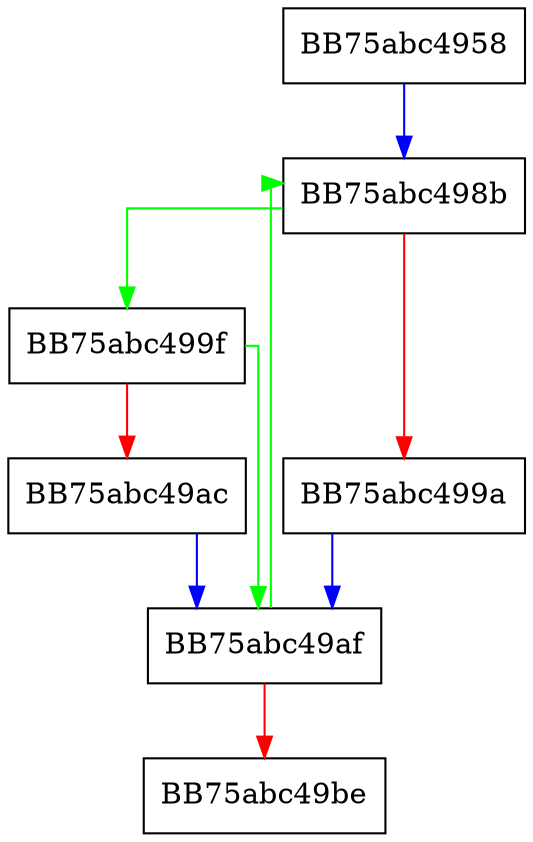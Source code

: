 digraph eIL_paddusw {
  node [shape="box"];
  graph [splines=ortho];
  BB75abc4958 -> BB75abc498b [color="blue"];
  BB75abc498b -> BB75abc499f [color="green"];
  BB75abc498b -> BB75abc499a [color="red"];
  BB75abc499a -> BB75abc49af [color="blue"];
  BB75abc499f -> BB75abc49af [color="green"];
  BB75abc499f -> BB75abc49ac [color="red"];
  BB75abc49ac -> BB75abc49af [color="blue"];
  BB75abc49af -> BB75abc498b [color="green"];
  BB75abc49af -> BB75abc49be [color="red"];
}